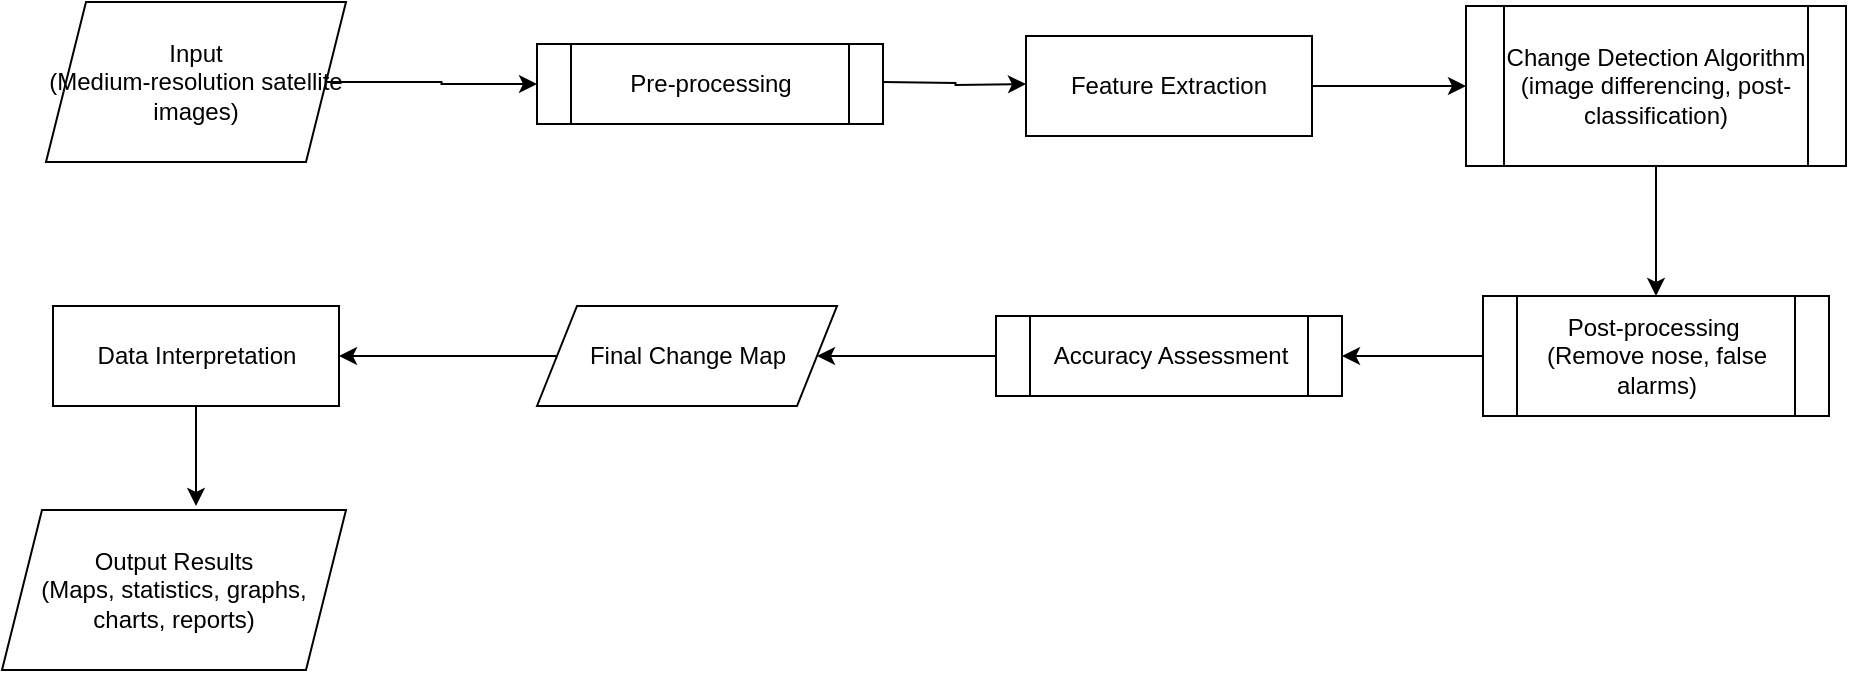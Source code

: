 <mxfile version="24.7.17">
  <diagram name="Page-1" id="b742lAm8ZpaRraasJaMS">
    <mxGraphModel dx="1249" dy="412" grid="1" gridSize="10" guides="1" tooltips="1" connect="1" arrows="1" fold="1" page="1" pageScale="1" pageWidth="827" pageHeight="1169" math="0" shadow="0">
      <root>
        <mxCell id="0" />
        <mxCell id="1" parent="0" />
        <mxCell id="D1x91cumwD77H4-Mai6n-10" style="edgeStyle=orthogonalEdgeStyle;rounded=0;orthogonalLoop=1;jettySize=auto;html=1;exitX=1;exitY=0.5;exitDx=0;exitDy=0;entryX=0;entryY=0.5;entryDx=0;entryDy=0;" edge="1" parent="1" source="D1x91cumwD77H4-Mai6n-1" target="D1x91cumwD77H4-Mai6n-9">
          <mxGeometry relative="1" as="geometry" />
        </mxCell>
        <mxCell id="D1x91cumwD77H4-Mai6n-1" value="Input&lt;div&gt;(Medium-resolution satellite images)&lt;/div&gt;" style="shape=parallelogram;perimeter=parallelogramPerimeter;whiteSpace=wrap;html=1;fixedSize=1;" vertex="1" parent="1">
          <mxGeometry x="-50" y="88" width="150" height="80" as="geometry" />
        </mxCell>
        <mxCell id="D1x91cumwD77H4-Mai6n-12" style="edgeStyle=orthogonalEdgeStyle;rounded=0;orthogonalLoop=1;jettySize=auto;html=1;exitX=1;exitY=0.5;exitDx=0;exitDy=0;entryX=0;entryY=0.5;entryDx=0;entryDy=0;" edge="1" parent="1" source="D1x91cumwD77H4-Mai6n-2" target="D1x91cumwD77H4-Mai6n-3">
          <mxGeometry relative="1" as="geometry" />
        </mxCell>
        <mxCell id="D1x91cumwD77H4-Mai6n-2" value="Feature Extraction" style="rounded=0;whiteSpace=wrap;html=1;" vertex="1" parent="1">
          <mxGeometry x="440" y="105" width="143" height="50" as="geometry" />
        </mxCell>
        <mxCell id="D1x91cumwD77H4-Mai6n-13" style="edgeStyle=orthogonalEdgeStyle;rounded=0;orthogonalLoop=1;jettySize=auto;html=1;exitX=0.5;exitY=1;exitDx=0;exitDy=0;entryX=0.5;entryY=0;entryDx=0;entryDy=0;" edge="1" parent="1" source="D1x91cumwD77H4-Mai6n-3" target="D1x91cumwD77H4-Mai6n-4">
          <mxGeometry relative="1" as="geometry" />
        </mxCell>
        <mxCell id="D1x91cumwD77H4-Mai6n-3" value="Change Detection Algorithm&lt;div&gt;(image differencing,&amp;nbsp;post-classification)&lt;/div&gt;" style="shape=process;whiteSpace=wrap;html=1;backgroundOutline=1;" vertex="1" parent="1">
          <mxGeometry x="660" y="90" width="190" height="80" as="geometry" />
        </mxCell>
        <mxCell id="D1x91cumwD77H4-Mai6n-14" style="edgeStyle=orthogonalEdgeStyle;rounded=0;orthogonalLoop=1;jettySize=auto;html=1;exitX=0;exitY=0.5;exitDx=0;exitDy=0;entryX=1;entryY=0.5;entryDx=0;entryDy=0;" edge="1" parent="1" source="D1x91cumwD77H4-Mai6n-4" target="D1x91cumwD77H4-Mai6n-5">
          <mxGeometry relative="1" as="geometry" />
        </mxCell>
        <mxCell id="D1x91cumwD77H4-Mai6n-4" value="Post-processing&amp;nbsp;&lt;div&gt;(Remove nose, false alarms)&lt;/div&gt;" style="shape=process;whiteSpace=wrap;html=1;backgroundOutline=1;" vertex="1" parent="1">
          <mxGeometry x="668.5" y="235" width="173" height="60" as="geometry" />
        </mxCell>
        <mxCell id="D1x91cumwD77H4-Mai6n-15" style="edgeStyle=orthogonalEdgeStyle;rounded=0;orthogonalLoop=1;jettySize=auto;html=1;exitX=0;exitY=0.5;exitDx=0;exitDy=0;entryX=1;entryY=0.5;entryDx=0;entryDy=0;" edge="1" parent="1" source="D1x91cumwD77H4-Mai6n-5" target="D1x91cumwD77H4-Mai6n-6">
          <mxGeometry relative="1" as="geometry" />
        </mxCell>
        <mxCell id="D1x91cumwD77H4-Mai6n-5" value="Accuracy Assessment" style="shape=process;whiteSpace=wrap;html=1;backgroundOutline=1;" vertex="1" parent="1">
          <mxGeometry x="425" y="245" width="173" height="40" as="geometry" />
        </mxCell>
        <mxCell id="D1x91cumwD77H4-Mai6n-16" style="edgeStyle=orthogonalEdgeStyle;rounded=0;orthogonalLoop=1;jettySize=auto;html=1;exitX=0;exitY=0.5;exitDx=0;exitDy=0;" edge="1" parent="1" source="D1x91cumwD77H4-Mai6n-6" target="D1x91cumwD77H4-Mai6n-7">
          <mxGeometry relative="1" as="geometry" />
        </mxCell>
        <mxCell id="D1x91cumwD77H4-Mai6n-6" value="Final Change Map" style="shape=parallelogram;perimeter=parallelogramPerimeter;whiteSpace=wrap;html=1;fixedSize=1;" vertex="1" parent="1">
          <mxGeometry x="195.5" y="240" width="150" height="50" as="geometry" />
        </mxCell>
        <mxCell id="D1x91cumwD77H4-Mai6n-7" value="Data Interpretation" style="rounded=0;whiteSpace=wrap;html=1;" vertex="1" parent="1">
          <mxGeometry x="-46.5" y="240" width="143" height="50" as="geometry" />
        </mxCell>
        <mxCell id="D1x91cumwD77H4-Mai6n-8" value="Output Results&lt;div&gt;(Maps, statistics, graphs, charts, reports)&lt;/div&gt;" style="shape=parallelogram;perimeter=parallelogramPerimeter;whiteSpace=wrap;html=1;fixedSize=1;" vertex="1" parent="1">
          <mxGeometry x="-72" y="342" width="172" height="80" as="geometry" />
        </mxCell>
        <mxCell id="D1x91cumwD77H4-Mai6n-11" style="edgeStyle=orthogonalEdgeStyle;rounded=0;orthogonalLoop=1;jettySize=auto;html=1;exitX=1;exitY=0.5;exitDx=0;exitDy=0;" edge="1" parent="1">
          <mxGeometry relative="1" as="geometry">
            <mxPoint x="368.5" y="128" as="sourcePoint" />
            <mxPoint x="440" y="129.0" as="targetPoint" />
          </mxGeometry>
        </mxCell>
        <mxCell id="D1x91cumwD77H4-Mai6n-9" value="Pre-processing" style="shape=process;whiteSpace=wrap;html=1;backgroundOutline=1;" vertex="1" parent="1">
          <mxGeometry x="195.5" y="109" width="173" height="40" as="geometry" />
        </mxCell>
        <mxCell id="D1x91cumwD77H4-Mai6n-17" style="edgeStyle=orthogonalEdgeStyle;rounded=0;orthogonalLoop=1;jettySize=auto;html=1;exitX=0.5;exitY=1;exitDx=0;exitDy=0;" edge="1" parent="1" source="D1x91cumwD77H4-Mai6n-7">
          <mxGeometry relative="1" as="geometry">
            <mxPoint x="25" y="340" as="targetPoint" />
          </mxGeometry>
        </mxCell>
      </root>
    </mxGraphModel>
  </diagram>
</mxfile>
